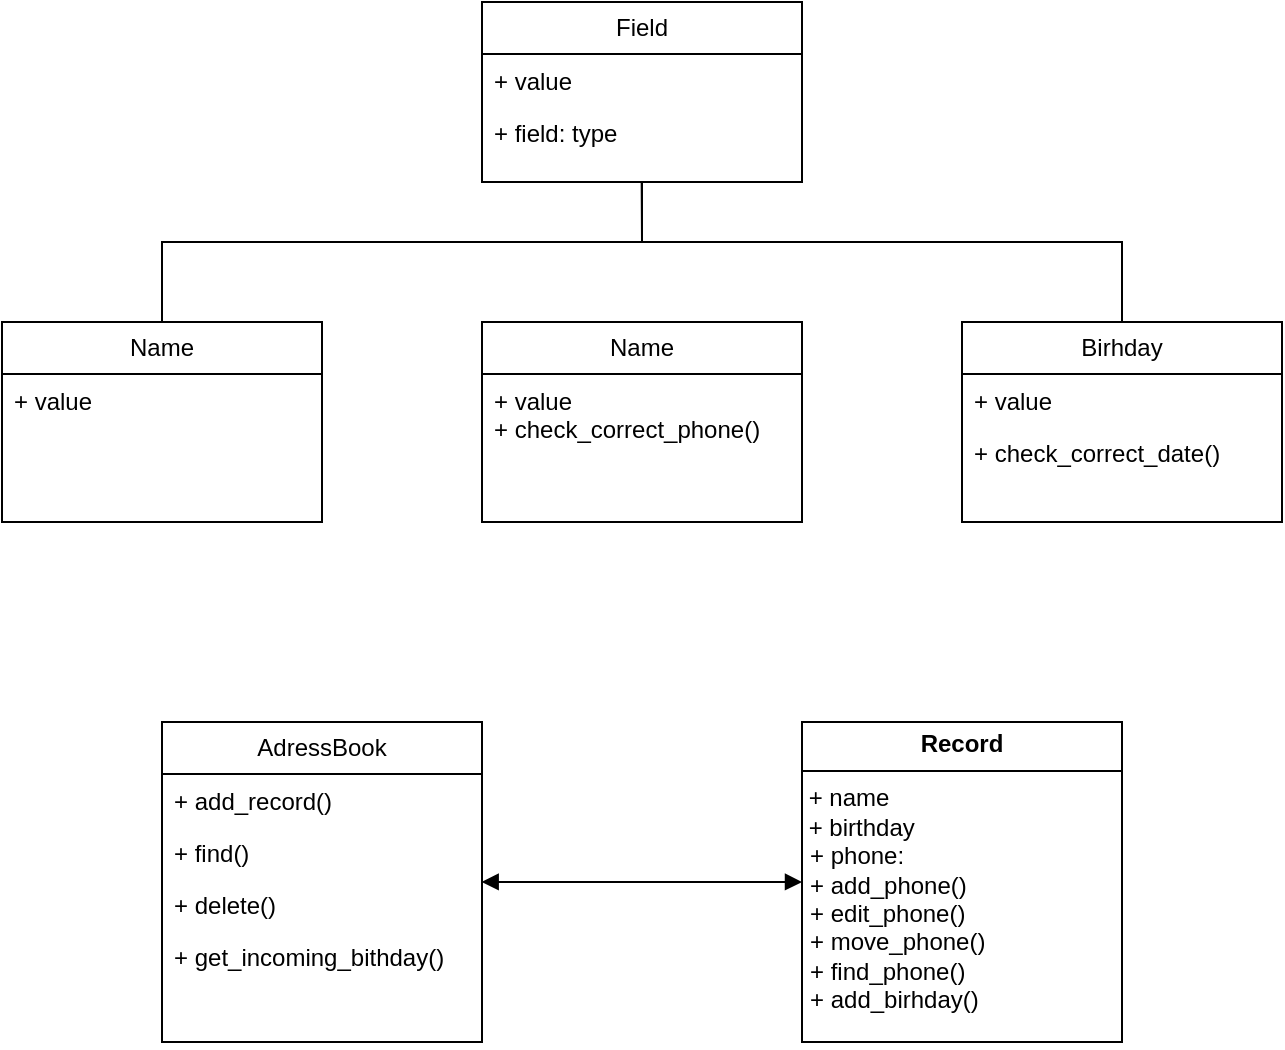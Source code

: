 <mxfile version="24.0.7" type="device">
  <diagram name="Страница — 1" id="SfP_HNMuW5A4RfgbvLhM">
    <mxGraphModel dx="1687" dy="918" grid="1" gridSize="10" guides="1" tooltips="1" connect="1" arrows="1" fold="1" page="1" pageScale="1" pageWidth="827" pageHeight="1169" math="0" shadow="0">
      <root>
        <mxCell id="0" />
        <mxCell id="1" parent="0" />
        <mxCell id="Bg2bTNP59wkX5GJDsd17-1" value="AdressBook" style="swimlane;fontStyle=0;childLayout=stackLayout;horizontal=1;startSize=26;fillColor=none;horizontalStack=0;resizeParent=1;resizeParentMax=0;resizeLast=0;collapsible=1;marginBottom=0;whiteSpace=wrap;html=1;" parent="1" vertex="1">
          <mxGeometry x="160" y="360" width="160" height="160" as="geometry" />
        </mxCell>
        <mxCell id="Bg2bTNP59wkX5GJDsd17-2" value="+ add_record()" style="text;strokeColor=none;fillColor=none;align=left;verticalAlign=top;spacingLeft=4;spacingRight=4;overflow=hidden;rotatable=0;points=[[0,0.5],[1,0.5]];portConstraint=eastwest;whiteSpace=wrap;html=1;" parent="Bg2bTNP59wkX5GJDsd17-1" vertex="1">
          <mxGeometry y="26" width="160" height="26" as="geometry" />
        </mxCell>
        <mxCell id="Bg2bTNP59wkX5GJDsd17-3" value="+ find()" style="text;strokeColor=none;fillColor=none;align=left;verticalAlign=top;spacingLeft=4;spacingRight=4;overflow=hidden;rotatable=0;points=[[0,0.5],[1,0.5]];portConstraint=eastwest;whiteSpace=wrap;html=1;" parent="Bg2bTNP59wkX5GJDsd17-1" vertex="1">
          <mxGeometry y="52" width="160" height="26" as="geometry" />
        </mxCell>
        <mxCell id="Bg2bTNP59wkX5GJDsd17-4" value="+ delete()" style="text;strokeColor=none;fillColor=none;align=left;verticalAlign=top;spacingLeft=4;spacingRight=4;overflow=hidden;rotatable=0;points=[[0,0.5],[1,0.5]];portConstraint=eastwest;whiteSpace=wrap;html=1;" parent="Bg2bTNP59wkX5GJDsd17-1" vertex="1">
          <mxGeometry y="78" width="160" height="26" as="geometry" />
        </mxCell>
        <mxCell id="Bg2bTNP59wkX5GJDsd17-18" value="+ get_incoming_bithday()" style="text;strokeColor=none;fillColor=none;align=left;verticalAlign=top;spacingLeft=4;spacingRight=4;overflow=hidden;rotatable=0;points=[[0,0.5],[1,0.5]];portConstraint=eastwest;whiteSpace=wrap;html=1;" parent="Bg2bTNP59wkX5GJDsd17-1" vertex="1">
          <mxGeometry y="104" width="160" height="56" as="geometry" />
        </mxCell>
        <mxCell id="Bg2bTNP59wkX5GJDsd17-9" value="Birhday" style="swimlane;fontStyle=0;childLayout=stackLayout;horizontal=1;startSize=26;fillColor=none;horizontalStack=0;resizeParent=1;resizeParentMax=0;resizeLast=0;collapsible=1;marginBottom=0;whiteSpace=wrap;html=1;" parent="1" vertex="1">
          <mxGeometry x="560" y="160" width="160" height="100" as="geometry">
            <mxRectangle x="60" y="344" width="80" height="30" as="alternateBounds" />
          </mxGeometry>
        </mxCell>
        <mxCell id="Bg2bTNP59wkX5GJDsd17-10" value="+ value" style="text;strokeColor=none;fillColor=none;align=left;verticalAlign=top;spacingLeft=4;spacingRight=4;overflow=hidden;rotatable=0;points=[[0,0.5],[1,0.5]];portConstraint=eastwest;whiteSpace=wrap;html=1;" parent="Bg2bTNP59wkX5GJDsd17-9" vertex="1">
          <mxGeometry y="26" width="160" height="26" as="geometry" />
        </mxCell>
        <mxCell id="Bg2bTNP59wkX5GJDsd17-11" value="+ check_correct_date()" style="text;strokeColor=none;fillColor=none;align=left;verticalAlign=top;spacingLeft=4;spacingRight=4;overflow=hidden;rotatable=0;points=[[0,0.5],[1,0.5]];portConstraint=eastwest;whiteSpace=wrap;html=1;" parent="Bg2bTNP59wkX5GJDsd17-9" vertex="1">
          <mxGeometry y="52" width="160" height="48" as="geometry" />
        </mxCell>
        <mxCell id="Bg2bTNP59wkX5GJDsd17-24" value="&lt;p style=&quot;margin:0px;margin-top:4px;text-align:center;&quot;&gt;&lt;b&gt;Record&lt;/b&gt;&lt;/p&gt;&lt;hr size=&quot;1&quot; style=&quot;border-style:solid;&quot;&gt;&amp;nbsp;+ name&lt;br&gt;&amp;nbsp;+ birthday&lt;br&gt;&lt;p style=&quot;margin:0px;margin-left:4px;&quot;&gt;+ phone:&amp;nbsp;&lt;/p&gt;&lt;p style=&quot;margin:0px;margin-left:4px;&quot;&gt;&lt;span style=&quot;background-color: initial;&quot;&gt;+ add_phone()&lt;/span&gt;&lt;/p&gt;&lt;p style=&quot;margin:0px;margin-left:4px;&quot;&gt;&lt;span style=&quot;background-color: initial;&quot;&gt;+ edit_phone()&lt;/span&gt;&lt;/p&gt;&lt;p style=&quot;margin:0px;margin-left:4px;&quot;&gt;&lt;span style=&quot;background-color: initial;&quot;&gt;+ move_phone()&lt;/span&gt;&lt;/p&gt;&lt;p style=&quot;margin:0px;margin-left:4px;&quot;&gt;&lt;span style=&quot;background-color: initial;&quot;&gt;+ find_phone()&lt;/span&gt;&lt;/p&gt;&lt;p style=&quot;margin:0px;margin-left:4px;&quot;&gt;&lt;span style=&quot;background-color: initial;&quot;&gt;+ add_birhday()&lt;/span&gt;&lt;/p&gt;&lt;p style=&quot;margin:0px;margin-left:4px;&quot;&gt;&lt;span style=&quot;background-color: initial;&quot;&gt;&lt;br&gt;&lt;/span&gt;&lt;/p&gt;&lt;p style=&quot;margin:0px;margin-left:4px;&quot;&gt;&lt;span style=&quot;background-color: initial;&quot;&gt;&lt;br&gt;&lt;/span&gt;&lt;/p&gt;" style="verticalAlign=top;align=left;overflow=fill;html=1;whiteSpace=wrap;" parent="1" vertex="1">
          <mxGeometry x="480" y="360" width="160" height="160" as="geometry" />
        </mxCell>
        <mxCell id="3JlGfB6sFmJfSwFRtX9n-1" value="Field" style="swimlane;fontStyle=0;childLayout=stackLayout;horizontal=1;startSize=26;fillColor=none;horizontalStack=0;resizeParent=1;resizeParentMax=0;resizeLast=0;collapsible=1;marginBottom=0;whiteSpace=wrap;html=1;" vertex="1" parent="1">
          <mxGeometry x="320" width="160" height="90" as="geometry" />
        </mxCell>
        <mxCell id="3JlGfB6sFmJfSwFRtX9n-2" value="+ value&lt;div&gt;&lt;br&gt;&lt;/div&gt;" style="text;strokeColor=none;fillColor=none;align=left;verticalAlign=top;spacingLeft=4;spacingRight=4;overflow=hidden;rotatable=0;points=[[0,0.5],[1,0.5]];portConstraint=eastwest;whiteSpace=wrap;html=1;" vertex="1" parent="3JlGfB6sFmJfSwFRtX9n-1">
          <mxGeometry y="26" width="160" height="26" as="geometry" />
        </mxCell>
        <mxCell id="3JlGfB6sFmJfSwFRtX9n-3" value="+ field: type" style="text;strokeColor=none;fillColor=none;align=left;verticalAlign=top;spacingLeft=4;spacingRight=4;overflow=hidden;rotatable=0;points=[[0,0.5],[1,0.5]];portConstraint=eastwest;whiteSpace=wrap;html=1;" vertex="1" parent="3JlGfB6sFmJfSwFRtX9n-1">
          <mxGeometry y="52" width="160" height="38" as="geometry" />
        </mxCell>
        <mxCell id="3JlGfB6sFmJfSwFRtX9n-5" value="Name" style="swimlane;fontStyle=0;childLayout=stackLayout;horizontal=1;startSize=26;fillColor=none;horizontalStack=0;resizeParent=1;resizeParentMax=0;resizeLast=0;collapsible=1;marginBottom=0;whiteSpace=wrap;html=1;" vertex="1" parent="1">
          <mxGeometry x="80" y="160" width="160" height="100" as="geometry" />
        </mxCell>
        <mxCell id="3JlGfB6sFmJfSwFRtX9n-6" value="+ value&lt;div&gt;&lt;br&gt;&lt;/div&gt;&lt;div&gt;&lt;br&gt;&lt;/div&gt;&lt;div&gt;&lt;br&gt;&lt;/div&gt;&lt;div&gt;&lt;br&gt;&lt;/div&gt;&lt;div&gt;&lt;br&gt;&lt;/div&gt;" style="text;strokeColor=none;fillColor=none;align=left;verticalAlign=top;spacingLeft=4;spacingRight=4;overflow=hidden;rotatable=0;points=[[0,0.5],[1,0.5]];portConstraint=eastwest;whiteSpace=wrap;html=1;" vertex="1" parent="3JlGfB6sFmJfSwFRtX9n-5">
          <mxGeometry y="26" width="160" height="74" as="geometry" />
        </mxCell>
        <mxCell id="3JlGfB6sFmJfSwFRtX9n-15" value="Name" style="swimlane;fontStyle=0;childLayout=stackLayout;horizontal=1;startSize=26;fillColor=none;horizontalStack=0;resizeParent=1;resizeParentMax=0;resizeLast=0;collapsible=1;marginBottom=0;whiteSpace=wrap;html=1;" vertex="1" parent="1">
          <mxGeometry x="320" y="160" width="160" height="100" as="geometry" />
        </mxCell>
        <mxCell id="3JlGfB6sFmJfSwFRtX9n-16" value="+ value&lt;div&gt;+ check_correct_phone()&lt;/div&gt;&lt;div&gt;&lt;br&gt;&lt;/div&gt;&lt;div&gt;&lt;br&gt;&lt;/div&gt;&lt;div&gt;&amp;nbsp;&amp;nbsp;&lt;/div&gt;" style="text;strokeColor=none;fillColor=none;align=left;verticalAlign=top;spacingLeft=4;spacingRight=4;overflow=hidden;rotatable=0;points=[[0,0.5],[1,0.5]];portConstraint=eastwest;whiteSpace=wrap;html=1;" vertex="1" parent="3JlGfB6sFmJfSwFRtX9n-15">
          <mxGeometry y="26" width="160" height="74" as="geometry" />
        </mxCell>
        <mxCell id="3JlGfB6sFmJfSwFRtX9n-17" value="" style="endArrow=block;startArrow=block;endFill=1;startFill=1;html=1;rounded=0;exitX=0.999;exitY=0.075;exitDx=0;exitDy=0;exitPerimeter=0;entryX=0;entryY=0.5;entryDx=0;entryDy=0;" edge="1" parent="1" source="Bg2bTNP59wkX5GJDsd17-4" target="Bg2bTNP59wkX5GJDsd17-24">
          <mxGeometry width="160" relative="1" as="geometry">
            <mxPoint x="320" y="399.5" as="sourcePoint" />
            <mxPoint x="480" y="399.5" as="targetPoint" />
          </mxGeometry>
        </mxCell>
        <mxCell id="3JlGfB6sFmJfSwFRtX9n-18" value="" style="endArrow=none;html=1;rounded=0;exitX=0.5;exitY=0;exitDx=0;exitDy=0;entryX=0.499;entryY=0.999;entryDx=0;entryDy=0;entryPerimeter=0;" edge="1" parent="1" source="3JlGfB6sFmJfSwFRtX9n-5" target="3JlGfB6sFmJfSwFRtX9n-3">
          <mxGeometry width="50" height="50" relative="1" as="geometry">
            <mxPoint x="160" y="140" as="sourcePoint" />
            <mxPoint x="400" y="100" as="targetPoint" />
            <Array as="points">
              <mxPoint x="160" y="120" />
              <mxPoint x="400" y="120" />
            </Array>
          </mxGeometry>
        </mxCell>
        <mxCell id="3JlGfB6sFmJfSwFRtX9n-19" value="" style="endArrow=none;html=1;rounded=0;entryX=0.5;entryY=0;entryDx=0;entryDy=0;" edge="1" parent="1" target="Bg2bTNP59wkX5GJDsd17-9">
          <mxGeometry width="50" height="50" relative="1" as="geometry">
            <mxPoint x="400" y="90" as="sourcePoint" />
            <mxPoint x="450" y="150" as="targetPoint" />
            <Array as="points">
              <mxPoint x="400" y="120" />
              <mxPoint x="640" y="120" />
            </Array>
          </mxGeometry>
        </mxCell>
      </root>
    </mxGraphModel>
  </diagram>
</mxfile>
